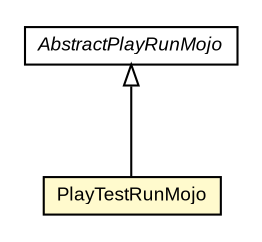 #!/usr/local/bin/dot
#
# Class diagram 
# Generated by UMLGraph version R5_6-24-gf6e263 (http://www.umlgraph.org/)
#

digraph G {
	edge [fontname="arial",fontsize=10,labelfontname="arial",labelfontsize=10];
	node [fontname="arial",fontsize=10,shape=plaintext];
	nodesep=0.25;
	ranksep=0.5;
	// com.google.code.play.PlayTestRunMojo
	c1123 [label=<<table title="com.google.code.play.PlayTestRunMojo" border="0" cellborder="1" cellspacing="0" cellpadding="2" port="p" bgcolor="lemonChiffon" href="./PlayTestRunMojo.html">
		<tr><td><table border="0" cellspacing="0" cellpadding="1">
<tr><td align="center" balign="center"> PlayTestRunMojo </td></tr>
		</table></td></tr>
		</table>>, URL="./PlayTestRunMojo.html", fontname="arial", fontcolor="black", fontsize=9.0];
	// com.google.code.play.AbstractPlayRunMojo
	c1143 [label=<<table title="com.google.code.play.AbstractPlayRunMojo" border="0" cellborder="1" cellspacing="0" cellpadding="2" port="p" href="./AbstractPlayRunMojo.html">
		<tr><td><table border="0" cellspacing="0" cellpadding="1">
<tr><td align="center" balign="center"><font face="arial italic"> AbstractPlayRunMojo </font></td></tr>
		</table></td></tr>
		</table>>, URL="./AbstractPlayRunMojo.html", fontname="arial", fontcolor="black", fontsize=9.0];
	//com.google.code.play.PlayTestRunMojo extends com.google.code.play.AbstractPlayRunMojo
	c1143:p -> c1123:p [dir=back,arrowtail=empty];
}


